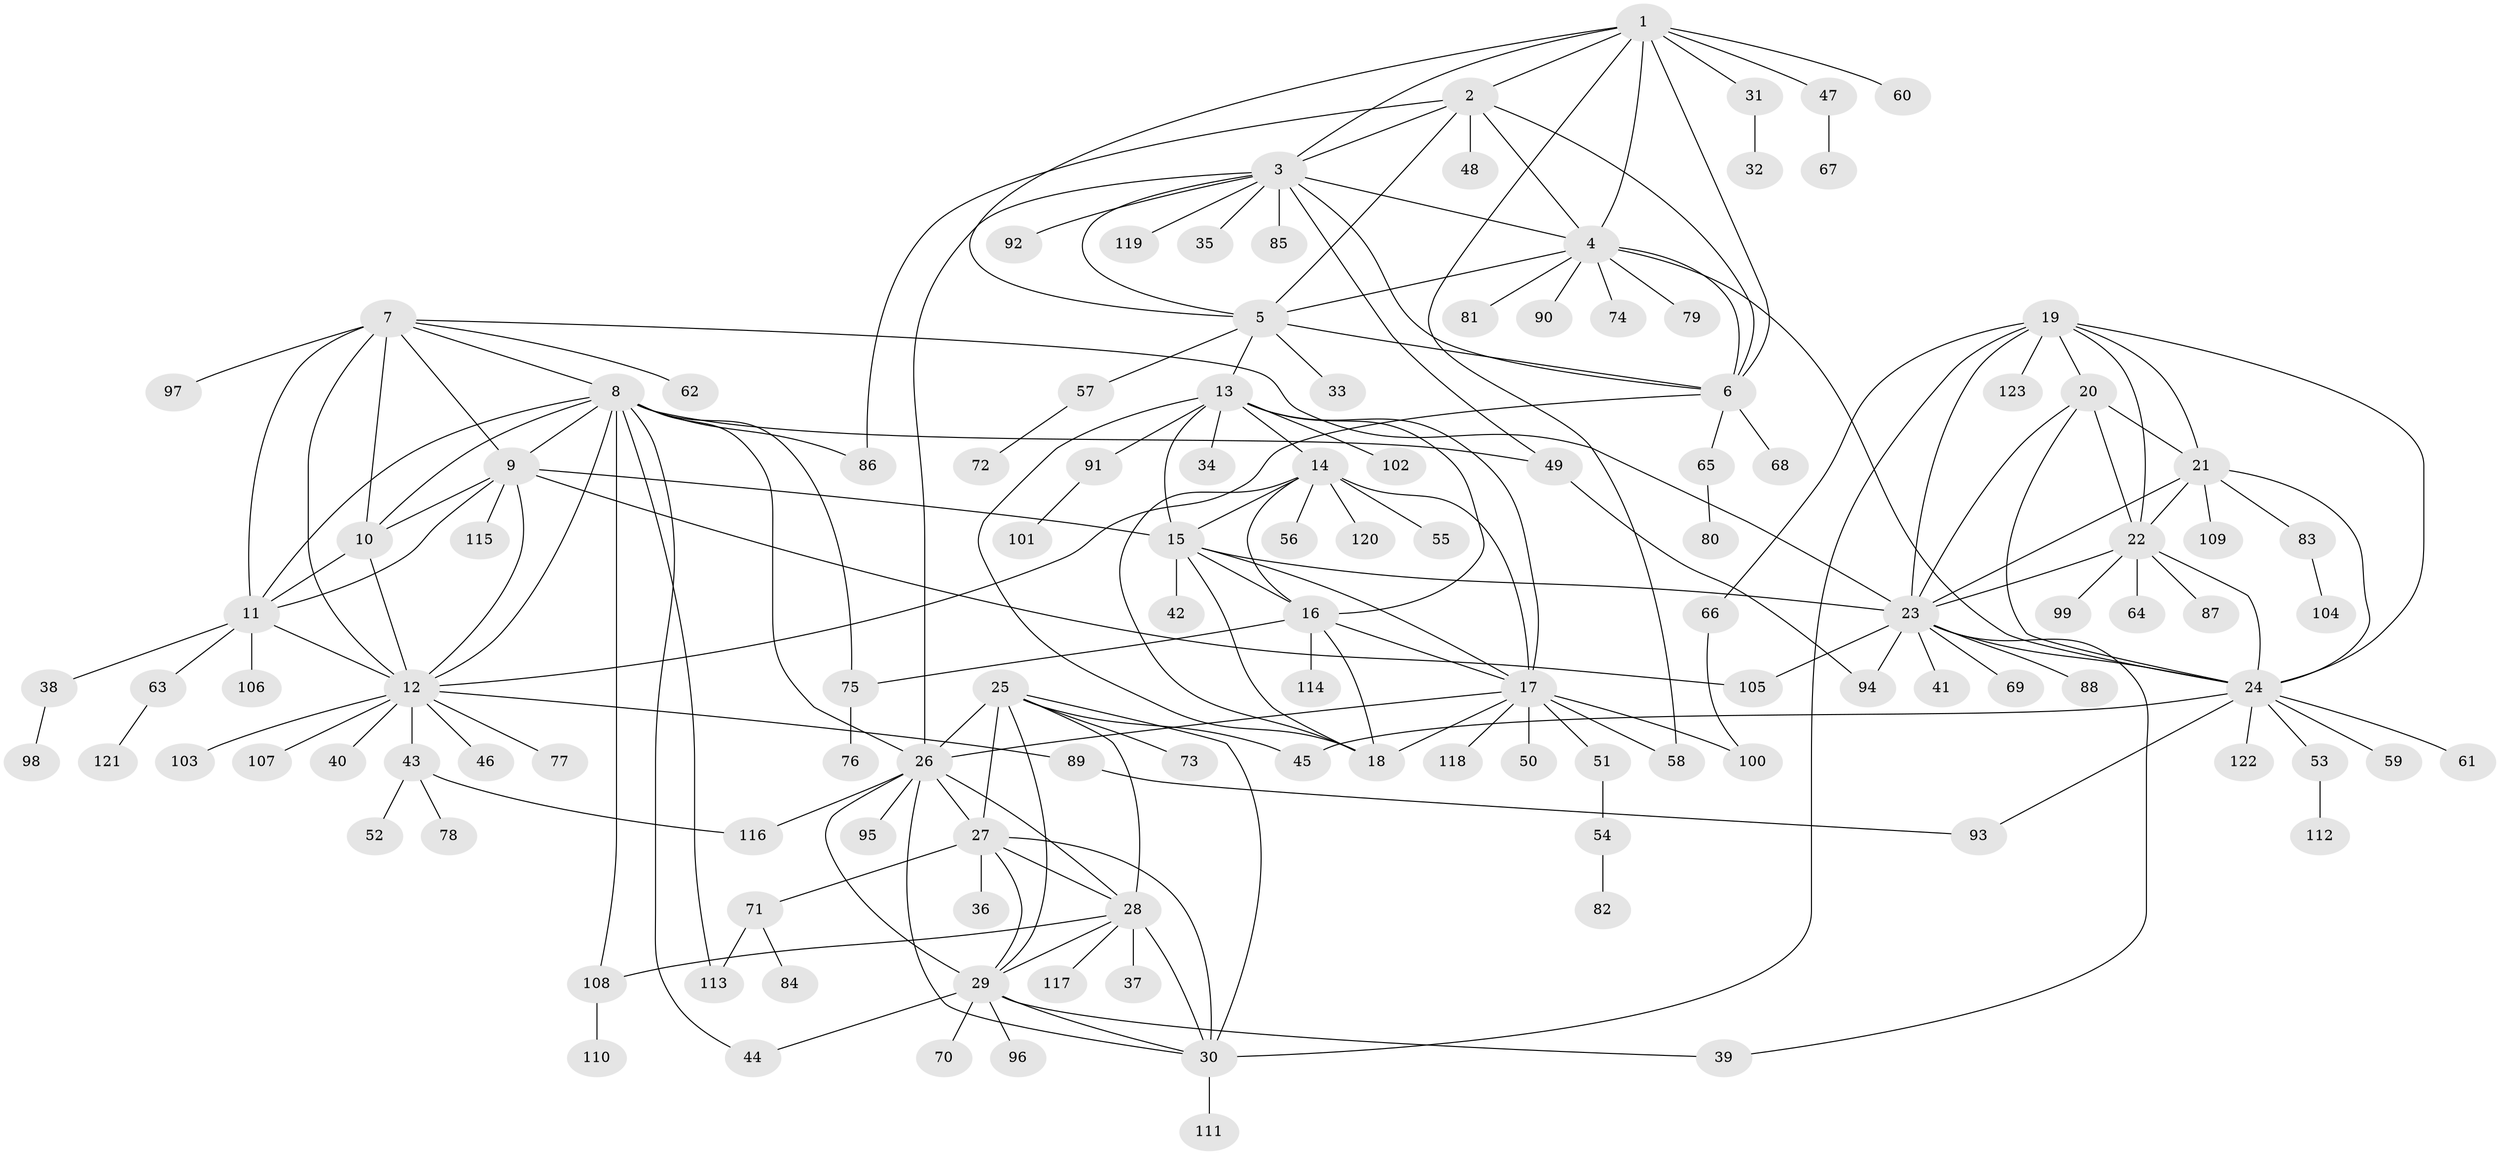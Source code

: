// coarse degree distribution, {8: 0.08139534883720931, 10: 0.011627906976744186, 7: 0.046511627906976744, 15: 0.011627906976744186, 11: 0.03488372093023256, 6: 0.03488372093023256, 9: 0.011627906976744186, 4: 0.011627906976744186, 5: 0.023255813953488372, 12: 0.011627906976744186, 1: 0.6162790697674418, 2: 0.05813953488372093, 3: 0.046511627906976744}
// Generated by graph-tools (version 1.1) at 2025/19/03/04/25 18:19:52]
// undirected, 123 vertices, 192 edges
graph export_dot {
graph [start="1"]
  node [color=gray90,style=filled];
  1;
  2;
  3;
  4;
  5;
  6;
  7;
  8;
  9;
  10;
  11;
  12;
  13;
  14;
  15;
  16;
  17;
  18;
  19;
  20;
  21;
  22;
  23;
  24;
  25;
  26;
  27;
  28;
  29;
  30;
  31;
  32;
  33;
  34;
  35;
  36;
  37;
  38;
  39;
  40;
  41;
  42;
  43;
  44;
  45;
  46;
  47;
  48;
  49;
  50;
  51;
  52;
  53;
  54;
  55;
  56;
  57;
  58;
  59;
  60;
  61;
  62;
  63;
  64;
  65;
  66;
  67;
  68;
  69;
  70;
  71;
  72;
  73;
  74;
  75;
  76;
  77;
  78;
  79;
  80;
  81;
  82;
  83;
  84;
  85;
  86;
  87;
  88;
  89;
  90;
  91;
  92;
  93;
  94;
  95;
  96;
  97;
  98;
  99;
  100;
  101;
  102;
  103;
  104;
  105;
  106;
  107;
  108;
  109;
  110;
  111;
  112;
  113;
  114;
  115;
  116;
  117;
  118;
  119;
  120;
  121;
  122;
  123;
  1 -- 2;
  1 -- 3;
  1 -- 4;
  1 -- 5;
  1 -- 6;
  1 -- 31;
  1 -- 47;
  1 -- 58;
  1 -- 60;
  2 -- 3;
  2 -- 4;
  2 -- 5;
  2 -- 6;
  2 -- 48;
  2 -- 86;
  3 -- 4;
  3 -- 5;
  3 -- 6;
  3 -- 26;
  3 -- 35;
  3 -- 49;
  3 -- 85;
  3 -- 92;
  3 -- 119;
  4 -- 5;
  4 -- 6;
  4 -- 24;
  4 -- 74;
  4 -- 79;
  4 -- 81;
  4 -- 90;
  5 -- 6;
  5 -- 13;
  5 -- 33;
  5 -- 57;
  6 -- 12;
  6 -- 65;
  6 -- 68;
  7 -- 8;
  7 -- 9;
  7 -- 10;
  7 -- 11;
  7 -- 12;
  7 -- 23;
  7 -- 62;
  7 -- 97;
  8 -- 9;
  8 -- 10;
  8 -- 11;
  8 -- 12;
  8 -- 26;
  8 -- 44;
  8 -- 49;
  8 -- 75;
  8 -- 86;
  8 -- 108;
  8 -- 113;
  9 -- 10;
  9 -- 11;
  9 -- 12;
  9 -- 15;
  9 -- 105;
  9 -- 115;
  10 -- 11;
  10 -- 12;
  11 -- 12;
  11 -- 38;
  11 -- 63;
  11 -- 106;
  12 -- 40;
  12 -- 43;
  12 -- 46;
  12 -- 77;
  12 -- 89;
  12 -- 103;
  12 -- 107;
  13 -- 14;
  13 -- 15;
  13 -- 16;
  13 -- 17;
  13 -- 18;
  13 -- 34;
  13 -- 91;
  13 -- 102;
  14 -- 15;
  14 -- 16;
  14 -- 17;
  14 -- 18;
  14 -- 55;
  14 -- 56;
  14 -- 120;
  15 -- 16;
  15 -- 17;
  15 -- 18;
  15 -- 23;
  15 -- 42;
  16 -- 17;
  16 -- 18;
  16 -- 75;
  16 -- 114;
  17 -- 18;
  17 -- 26;
  17 -- 50;
  17 -- 51;
  17 -- 58;
  17 -- 100;
  17 -- 118;
  19 -- 20;
  19 -- 21;
  19 -- 22;
  19 -- 23;
  19 -- 24;
  19 -- 30;
  19 -- 66;
  19 -- 123;
  20 -- 21;
  20 -- 22;
  20 -- 23;
  20 -- 24;
  21 -- 22;
  21 -- 23;
  21 -- 24;
  21 -- 83;
  21 -- 109;
  22 -- 23;
  22 -- 24;
  22 -- 64;
  22 -- 87;
  22 -- 99;
  23 -- 24;
  23 -- 39;
  23 -- 41;
  23 -- 69;
  23 -- 88;
  23 -- 94;
  23 -- 105;
  24 -- 45;
  24 -- 53;
  24 -- 59;
  24 -- 61;
  24 -- 93;
  24 -- 122;
  25 -- 26;
  25 -- 27;
  25 -- 28;
  25 -- 29;
  25 -- 30;
  25 -- 45;
  25 -- 73;
  26 -- 27;
  26 -- 28;
  26 -- 29;
  26 -- 30;
  26 -- 95;
  26 -- 116;
  27 -- 28;
  27 -- 29;
  27 -- 30;
  27 -- 36;
  27 -- 71;
  28 -- 29;
  28 -- 30;
  28 -- 37;
  28 -- 108;
  28 -- 117;
  29 -- 30;
  29 -- 39;
  29 -- 44;
  29 -- 70;
  29 -- 96;
  30 -- 111;
  31 -- 32;
  38 -- 98;
  43 -- 52;
  43 -- 78;
  43 -- 116;
  47 -- 67;
  49 -- 94;
  51 -- 54;
  53 -- 112;
  54 -- 82;
  57 -- 72;
  63 -- 121;
  65 -- 80;
  66 -- 100;
  71 -- 84;
  71 -- 113;
  75 -- 76;
  83 -- 104;
  89 -- 93;
  91 -- 101;
  108 -- 110;
}
